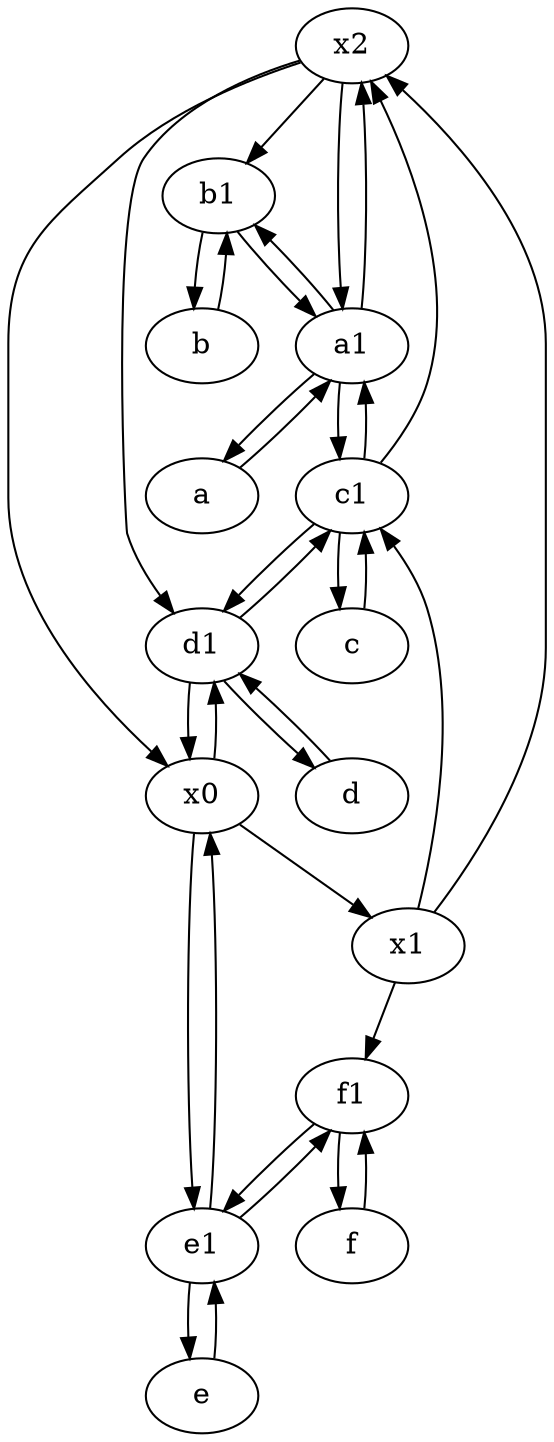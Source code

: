 digraph  {
	x2;
	b [pos="50,20!"];
	b1 [pos="45,20!"];
	f1;
	d [pos="20,30!"];
	e [pos="30,50!"];
	a1 [pos="40,15!"];
	d1 [pos="25,30!"];
	c1 [pos="30,15!"];
	a [pos="40,10!"];
	f [pos="15,45!"];
	e1 [pos="25,45!"];
	x1;
	c [pos="20,10!"];
	x0;
	b1 -> a1;
	a1 -> b1;
	f1 -> f;
	x2 -> a1;
	x1 -> x2;
	x1 -> c1;
	f -> f1;
	a1 -> a;
	e1 -> x0;
	a -> a1;
	x0 -> e1;
	b1 -> b;
	e1 -> e;
	c1 -> d1;
	c1 -> a1;
	x2 -> x0;
	e -> e1;
	b -> b1;
	a1 -> c1;
	d1 -> c1;
	e1 -> f1;
	a1 -> x2;
	x2 -> d1;
	x1 -> f1;
	c1 -> c;
	x0 -> x1;
	d1 -> d;
	c -> c1;
	c1 -> x2;
	f1 -> e1;
	d -> d1;
	x2 -> b1;
	x0 -> d1;
	d1 -> x0;

	}